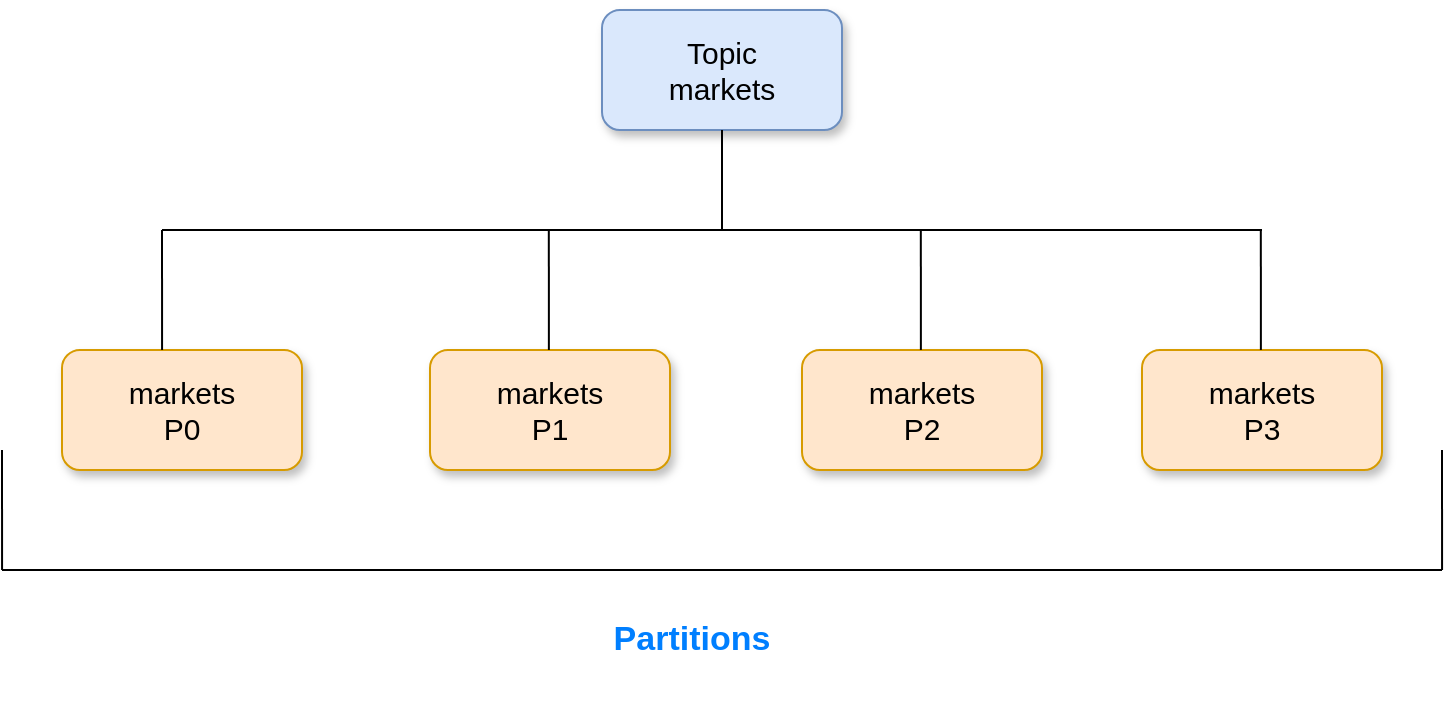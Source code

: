 <mxfile version="15.3.7" type="github">
  <diagram id="5w8WeW0E0EGXetPe3Mmg" name="Page-1">
    <mxGraphModel dx="1227" dy="561" grid="1" gridSize="10" guides="1" tooltips="1" connect="1" arrows="1" fold="1" page="1" pageScale="1" pageWidth="827" pageHeight="1169" math="0" shadow="0">
      <root>
        <mxCell id="0" />
        <mxCell id="1" parent="0" />
        <mxCell id="hs472DTzqqM4UGg1ShII-58" value="&lt;font style=&quot;font-size: 15px&quot;&gt;Topic&lt;br&gt;markets&lt;/font&gt;" style="rounded=1;whiteSpace=wrap;html=1;shadow=1;fillColor=#dae8fc;strokeColor=#6c8ebf;" vertex="1" parent="1">
          <mxGeometry x="380" y="320" width="120" height="60" as="geometry" />
        </mxCell>
        <mxCell id="hs472DTzqqM4UGg1ShII-59" value="&lt;font style=&quot;font-size: 15px&quot;&gt;markets&lt;br&gt;P1&lt;/font&gt;" style="rounded=1;whiteSpace=wrap;html=1;shadow=1;fillColor=#ffe6cc;strokeColor=#d79b00;" vertex="1" parent="1">
          <mxGeometry x="294" y="490" width="120" height="60" as="geometry" />
        </mxCell>
        <mxCell id="hs472DTzqqM4UGg1ShII-60" value="&lt;font style=&quot;font-size: 15px&quot;&gt;markets&lt;br&gt;P0&lt;/font&gt;" style="rounded=1;whiteSpace=wrap;html=1;shadow=1;fillColor=#ffe6cc;strokeColor=#d79b00;" vertex="1" parent="1">
          <mxGeometry x="110" y="490" width="120" height="60" as="geometry" />
        </mxCell>
        <mxCell id="hs472DTzqqM4UGg1ShII-61" value="&lt;font style=&quot;font-size: 15px&quot;&gt;markets&lt;br&gt;P2&lt;/font&gt;" style="rounded=1;whiteSpace=wrap;html=1;shadow=1;fillColor=#ffe6cc;strokeColor=#d79b00;" vertex="1" parent="1">
          <mxGeometry x="480" y="490" width="120" height="60" as="geometry" />
        </mxCell>
        <mxCell id="hs472DTzqqM4UGg1ShII-62" value="&lt;font style=&quot;font-size: 15px&quot;&gt;markets&lt;br&gt;P3&lt;/font&gt;" style="rounded=1;whiteSpace=wrap;html=1;shadow=1;fillColor=#ffe6cc;strokeColor=#d79b00;" vertex="1" parent="1">
          <mxGeometry x="650" y="490" width="120" height="60" as="geometry" />
        </mxCell>
        <mxCell id="hs472DTzqqM4UGg1ShII-63" value="" style="endArrow=none;html=1;entryX=0.5;entryY=1;entryDx=0;entryDy=0;" edge="1" parent="1" target="hs472DTzqqM4UGg1ShII-58">
          <mxGeometry width="50" height="50" relative="1" as="geometry">
            <mxPoint x="440" y="430" as="sourcePoint" />
            <mxPoint x="480" y="400" as="targetPoint" />
          </mxGeometry>
        </mxCell>
        <mxCell id="hs472DTzqqM4UGg1ShII-64" value="" style="endArrow=none;html=1;" edge="1" parent="1">
          <mxGeometry width="50" height="50" relative="1" as="geometry">
            <mxPoint x="160" y="430" as="sourcePoint" />
            <mxPoint x="710" y="430" as="targetPoint" />
            <Array as="points" />
          </mxGeometry>
        </mxCell>
        <mxCell id="hs472DTzqqM4UGg1ShII-65" value="" style="endArrow=none;html=1;exitX=0.417;exitY=0;exitDx=0;exitDy=0;exitPerimeter=0;" edge="1" parent="1" source="hs472DTzqqM4UGg1ShII-60">
          <mxGeometry width="50" height="50" relative="1" as="geometry">
            <mxPoint x="160" y="470" as="sourcePoint" />
            <mxPoint x="160" y="430" as="targetPoint" />
          </mxGeometry>
        </mxCell>
        <mxCell id="hs472DTzqqM4UGg1ShII-67" value="" style="endArrow=none;html=1;exitX=0.417;exitY=0;exitDx=0;exitDy=0;exitPerimeter=0;" edge="1" parent="1">
          <mxGeometry width="50" height="50" relative="1" as="geometry">
            <mxPoint x="709.45" y="490" as="sourcePoint" />
            <mxPoint x="709.41" y="430.0" as="targetPoint" />
          </mxGeometry>
        </mxCell>
        <mxCell id="hs472DTzqqM4UGg1ShII-68" value="" style="endArrow=none;html=1;exitX=0.417;exitY=0;exitDx=0;exitDy=0;exitPerimeter=0;" edge="1" parent="1">
          <mxGeometry width="50" height="50" relative="1" as="geometry">
            <mxPoint x="539.45" y="490" as="sourcePoint" />
            <mxPoint x="539.41" y="430.0" as="targetPoint" />
          </mxGeometry>
        </mxCell>
        <mxCell id="hs472DTzqqM4UGg1ShII-69" value="" style="endArrow=none;html=1;exitX=0.417;exitY=0;exitDx=0;exitDy=0;exitPerimeter=0;" edge="1" parent="1">
          <mxGeometry width="50" height="50" relative="1" as="geometry">
            <mxPoint x="353.45" y="490" as="sourcePoint" />
            <mxPoint x="353.41" y="430.0" as="targetPoint" />
          </mxGeometry>
        </mxCell>
        <mxCell id="hs472DTzqqM4UGg1ShII-70" value="" style="endArrow=none;html=1;" edge="1" parent="1">
          <mxGeometry width="50" height="50" relative="1" as="geometry">
            <mxPoint x="80" y="600" as="sourcePoint" />
            <mxPoint x="800" y="600" as="targetPoint" />
            <Array as="points">
              <mxPoint x="435" y="600" />
            </Array>
          </mxGeometry>
        </mxCell>
        <mxCell id="hs472DTzqqM4UGg1ShII-71" value="" style="endArrow=none;html=1;exitX=0.417;exitY=0;exitDx=0;exitDy=0;exitPerimeter=0;" edge="1" parent="1">
          <mxGeometry width="50" height="50" relative="1" as="geometry">
            <mxPoint x="800.04" y="600" as="sourcePoint" />
            <mxPoint x="800" y="540" as="targetPoint" />
          </mxGeometry>
        </mxCell>
        <mxCell id="hs472DTzqqM4UGg1ShII-72" value="" style="endArrow=none;html=1;exitX=0.417;exitY=0;exitDx=0;exitDy=0;exitPerimeter=0;" edge="1" parent="1">
          <mxGeometry width="50" height="50" relative="1" as="geometry">
            <mxPoint x="80.04" y="600" as="sourcePoint" />
            <mxPoint x="80" y="540" as="targetPoint" />
          </mxGeometry>
        </mxCell>
        <mxCell id="hs472DTzqqM4UGg1ShII-73" value="&lt;font color=&quot;#007fff&quot;&gt;&lt;b style=&quot;font-size: 17px&quot;&gt;Partitions&lt;/b&gt;&lt;/font&gt;" style="text;html=1;strokeColor=none;fillColor=none;align=center;verticalAlign=middle;whiteSpace=wrap;rounded=0;shadow=1;" vertex="1" parent="1">
          <mxGeometry x="330" y="610" width="190" height="50" as="geometry" />
        </mxCell>
      </root>
    </mxGraphModel>
  </diagram>
</mxfile>
